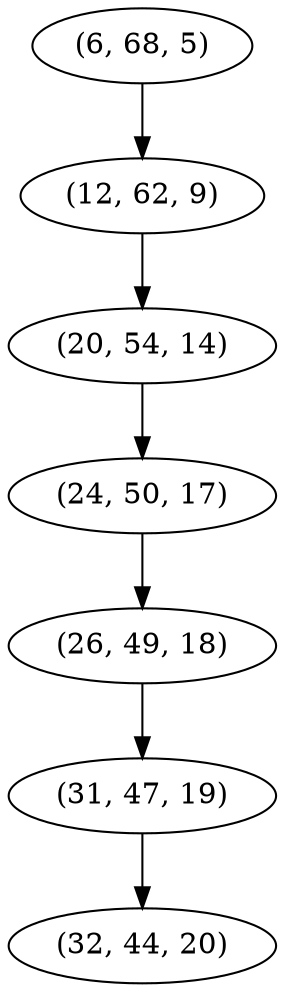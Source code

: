 digraph tree {
    "(6, 68, 5)";
    "(12, 62, 9)";
    "(20, 54, 14)";
    "(24, 50, 17)";
    "(26, 49, 18)";
    "(31, 47, 19)";
    "(32, 44, 20)";
    "(6, 68, 5)" -> "(12, 62, 9)";
    "(12, 62, 9)" -> "(20, 54, 14)";
    "(20, 54, 14)" -> "(24, 50, 17)";
    "(24, 50, 17)" -> "(26, 49, 18)";
    "(26, 49, 18)" -> "(31, 47, 19)";
    "(31, 47, 19)" -> "(32, 44, 20)";
}
